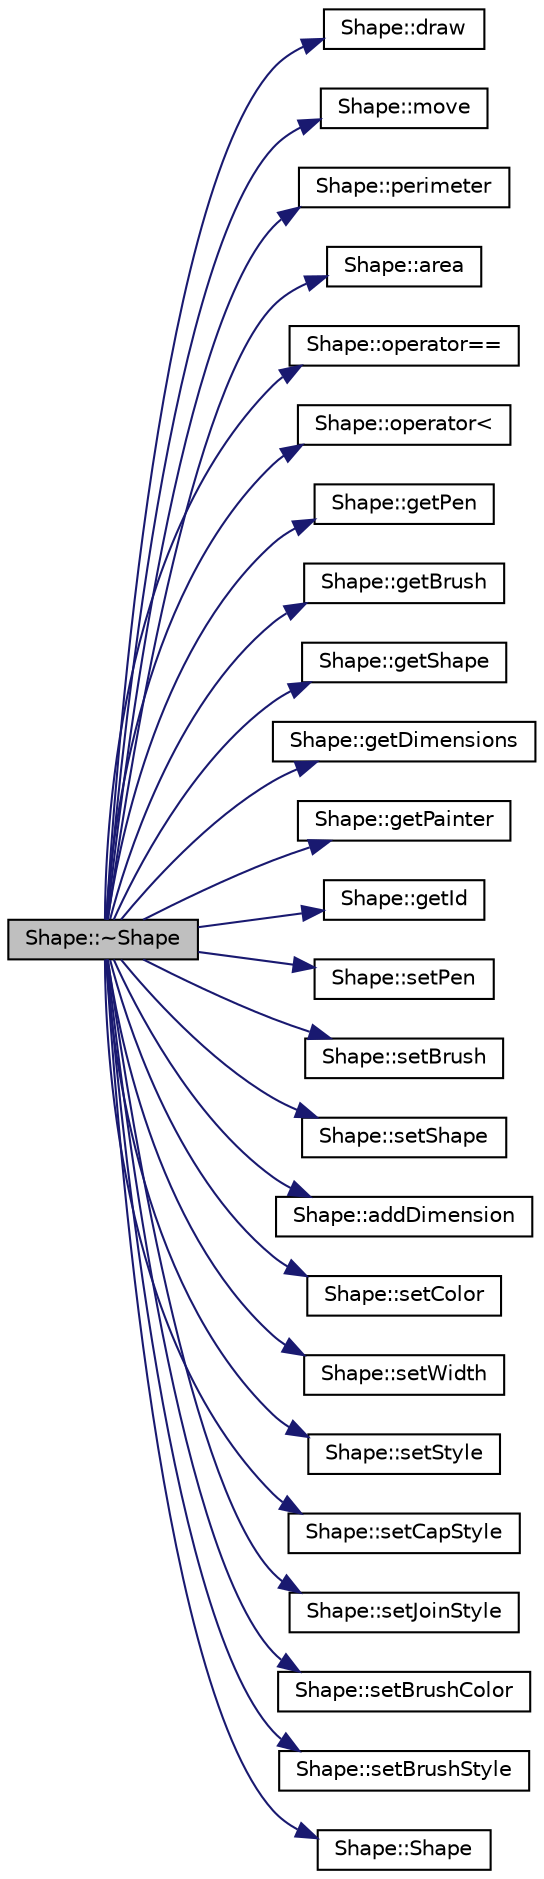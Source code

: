 digraph "Shape::~Shape"
{
  edge [fontname="Helvetica",fontsize="10",labelfontname="Helvetica",labelfontsize="10"];
  node [fontname="Helvetica",fontsize="10",shape=record];
  rankdir="LR";
  Node1 [label="Shape::~Shape",height=0.2,width=0.4,color="black", fillcolor="grey75", style="filled", fontcolor="black"];
  Node1 -> Node2 [color="midnightblue",fontsize="10",style="solid",fontname="Helvetica"];
  Node2 [label="Shape::draw",height=0.2,width=0.4,color="black", fillcolor="white", style="filled",URL="$classShape.html#aff0b3b1b1d590e402984ef3ac1af58af",tooltip="Method draw: Class Shape  This method will draw a shape on the canvas. Returns nothing.  PRE-CONDITIONS <none> "];
  Node1 -> Node3 [color="midnightblue",fontsize="10",style="solid",fontname="Helvetica"];
  Node3 [label="Shape::move",height=0.2,width=0.4,color="black", fillcolor="white", style="filled",URL="$classShape.html#a0c7a82671a877d363e2fb605269b98bf",tooltip="Method move: Class Shape  This method will move a shape on the canvas. Returns nothing.  PRE-CONDITIONS int[] - array of integers with new coordinates. "];
  Node1 -> Node4 [color="midnightblue",fontsize="10",style="solid",fontname="Helvetica"];
  Node4 [label="Shape::perimeter",height=0.2,width=0.4,color="black", fillcolor="white", style="filled",URL="$classShape.html#a0b248cd91257ea358010139220b12033",tooltip="Method perimeter: Class Shape  This virtual method will calculate the perimeter of a Shape..."];
  Node1 -> Node5 [color="midnightblue",fontsize="10",style="solid",fontname="Helvetica"];
  Node5 [label="Shape::area",height=0.2,width=0.4,color="black", fillcolor="white", style="filled",URL="$classShape.html#a097b919b44553b0cde97f4b5632c476e",tooltip="Method area: Class Shape  This virtual method will calculate the area of a Shape, which multiplies th..."];
  Node1 -> Node6 [color="midnightblue",fontsize="10",style="solid",fontname="Helvetica"];
  Node6 [label="Shape::operator==",height=0.2,width=0.4,color="black", fillcolor="white", style="filled",URL="$classShape.html#a7e8739a7d0d65392f71daddc7830a6c0"];
  Node1 -> Node7 [color="midnightblue",fontsize="10",style="solid",fontname="Helvetica"];
  Node7 [label="Shape::operator\<",height=0.2,width=0.4,color="black", fillcolor="white", style="filled",URL="$classShape.html#a45c5a74cc9c53d663c3363f388b0c498",tooltip="Method operator < : Class Shape  This method is an overloaded version of the operator <; the purpose ..."];
  Node1 -> Node8 [color="midnightblue",fontsize="10",style="solid",fontname="Helvetica"];
  Node8 [label="Shape::getPen",height=0.2,width=0.4,color="black", fillcolor="white", style="filled",URL="$classShape.html#ab3420c1972e190923410abcc36a1db78",tooltip="Method getPen: Class Shape  This method will return the QPen address of the calling shape..."];
  Node1 -> Node9 [color="midnightblue",fontsize="10",style="solid",fontname="Helvetica"];
  Node9 [label="Shape::getBrush",height=0.2,width=0.4,color="black", fillcolor="white", style="filled",URL="$classShape.html#a4fff90728217432c4510dbcdbf3cd9e6",tooltip="Method getBrush: Class Shape  This method will return the QBrush address of the calling shape..."];
  Node1 -> Node10 [color="midnightblue",fontsize="10",style="solid",fontname="Helvetica"];
  Node10 [label="Shape::getShape",height=0.2,width=0.4,color="black", fillcolor="white", style="filled",URL="$classShape.html#a558bed85fed8077108f17fe4c7ce38aa",tooltip="Method getShape: Class Shape  This method will return the ShapeType of the calling shape..."];
  Node1 -> Node11 [color="midnightblue",fontsize="10",style="solid",fontname="Helvetica"];
  Node11 [label="Shape::getDimensions",height=0.2,width=0.4,color="black", fillcolor="white", style="filled",URL="$classShape.html#a6ab7f82dd146b522b981fd5b5451f3dd",tooltip="Method getDimensions: Class Shape  This method will return the vector of ints which stores the dimens..."];
  Node1 -> Node12 [color="midnightblue",fontsize="10",style="solid",fontname="Helvetica"];
  Node12 [label="Shape::getPainter",height=0.2,width=0.4,color="black", fillcolor="white", style="filled",URL="$classShape.html#a754ef1fcea3fbe3c3612da480ba8dd75",tooltip="Method getPainter: Class Shape  This method will return the QPainter& of the calling shape..."];
  Node1 -> Node13 [color="midnightblue",fontsize="10",style="solid",fontname="Helvetica"];
  Node13 [label="Shape::getId",height=0.2,width=0.4,color="black", fillcolor="white", style="filled",URL="$classShape.html#ad24c5659cb3bdbeb8881b62a8402df98",tooltip="Method getId: Class Shape  This method will return the int id of the calling shape.  PRE-CONDITIONS <none> "];
  Node1 -> Node14 [color="midnightblue",fontsize="10",style="solid",fontname="Helvetica"];
  Node14 [label="Shape::setPen",height=0.2,width=0.4,color="black", fillcolor="white", style="filled",URL="$classShape.html#a83027240b45ec72e7d25c1e93044fa50",tooltip="Method setPen: Class Shape  This method will set the pen of the calling shape using parameter global ..."];
  Node1 -> Node15 [color="midnightblue",fontsize="10",style="solid",fontname="Helvetica"];
  Node15 [label="Shape::setBrush",height=0.2,width=0.4,color="black", fillcolor="white", style="filled",URL="$classShape.html#a2ec2004e468730778d28ec731c3ae099",tooltip="Method setBrush: Class Shape  This method will set the brush of the calling shape using parameter bru..."];
  Node1 -> Node16 [color="midnightblue",fontsize="10",style="solid",fontname="Helvetica"];
  Node16 [label="Shape::setShape",height=0.2,width=0.4,color="black", fillcolor="white", style="filled",URL="$classShape.html#a610d97f732d655186a3cafa63b6f19fb",tooltip="Method setShape: Class Shape  This method will set the type of shape using the parameter ShapeType  P..."];
  Node1 -> Node17 [color="midnightblue",fontsize="10",style="solid",fontname="Helvetica"];
  Node17 [label="Shape::addDimension",height=0.2,width=0.4,color="black", fillcolor="white", style="filled",URL="$classShape.html#a0ae38350ce72d80aa7ceea54c105645f",tooltip="Method addDimension: Class Shape  This method will add another dimension to the dimensions vector..."];
  Node1 -> Node18 [color="midnightblue",fontsize="10",style="solid",fontname="Helvetica"];
  Node18 [label="Shape::setColor",height=0.2,width=0.4,color="black", fillcolor="white", style="filled",URL="$classShape.html#a478ecffdafe9d8557dc6e21679f2cbdf",tooltip="Method setColor: Class Shape  This method will set the color of the shape. Returns nothing..."];
  Node1 -> Node19 [color="midnightblue",fontsize="10",style="solid",fontname="Helvetica"];
  Node19 [label="Shape::setWidth",height=0.2,width=0.4,color="black", fillcolor="white", style="filled",URL="$classShape.html#ab5baf6543b5b544fb7de14fbdeaf2b92",tooltip="Method setWidth: Class Shape  This method will set the width of the shape. Returns nothing..."];
  Node1 -> Node20 [color="midnightblue",fontsize="10",style="solid",fontname="Helvetica"];
  Node20 [label="Shape::setStyle",height=0.2,width=0.4,color="black", fillcolor="white", style="filled",URL="$classShape.html#afc308e043e7677973ccc068197e3bf6a",tooltip="Method setStyle: Class Shape  This method will set the pen style of the shape. Returns nothing..."];
  Node1 -> Node21 [color="midnightblue",fontsize="10",style="solid",fontname="Helvetica"];
  Node21 [label="Shape::setCapStyle",height=0.2,width=0.4,color="black", fillcolor="white", style="filled",URL="$classShape.html#a688def1f26c05e0deb01e011227d7db4",tooltip="Method setCapStyle: Class Shape  This method will set the cap style of the pen. Returns nothing..."];
  Node1 -> Node22 [color="midnightblue",fontsize="10",style="solid",fontname="Helvetica"];
  Node22 [label="Shape::setJoinStyle",height=0.2,width=0.4,color="black", fillcolor="white", style="filled",URL="$classShape.html#a600f414ebe5a1c1fcc41cf563eb7c014",tooltip="Method setJoinStyle: Class Shape  This method will set the join style of the pen. Returns nothing..."];
  Node1 -> Node23 [color="midnightblue",fontsize="10",style="solid",fontname="Helvetica"];
  Node23 [label="Shape::setBrushColor",height=0.2,width=0.4,color="black", fillcolor="white", style="filled",URL="$classShape.html#aad508aff38bf0edcf8dae0749ca98db9",tooltip="Method setBrushColor: Class Shape  This method will set the brush color. Returns nothing.  PRE-CONDITIONS QColor color - new color. "];
  Node1 -> Node24 [color="midnightblue",fontsize="10",style="solid",fontname="Helvetica"];
  Node24 [label="Shape::setBrushStyle",height=0.2,width=0.4,color="black", fillcolor="white", style="filled",URL="$classShape.html#a9d1d26c2a0d99e4560145e81782cc461",tooltip="Method setBrushStyle: Class Shape  This method will set the brush style. Returns nothing.  PRE-CONDITIONS Qt::BrushStyle style - new style. "];
  Node1 -> Node25 [color="midnightblue",fontsize="10",style="solid",fontname="Helvetica"];
  Node25 [label="Shape::Shape",height=0.2,width=0.4,color="black", fillcolor="white", style="filled",URL="$classShape.html#aaa8d87171e65e0d8ba3c5459978992a7",tooltip="Constructor Shape: Class Shape  Creates the default instance of the shape class.  PRE-CONDITIONS <non..."];
}

